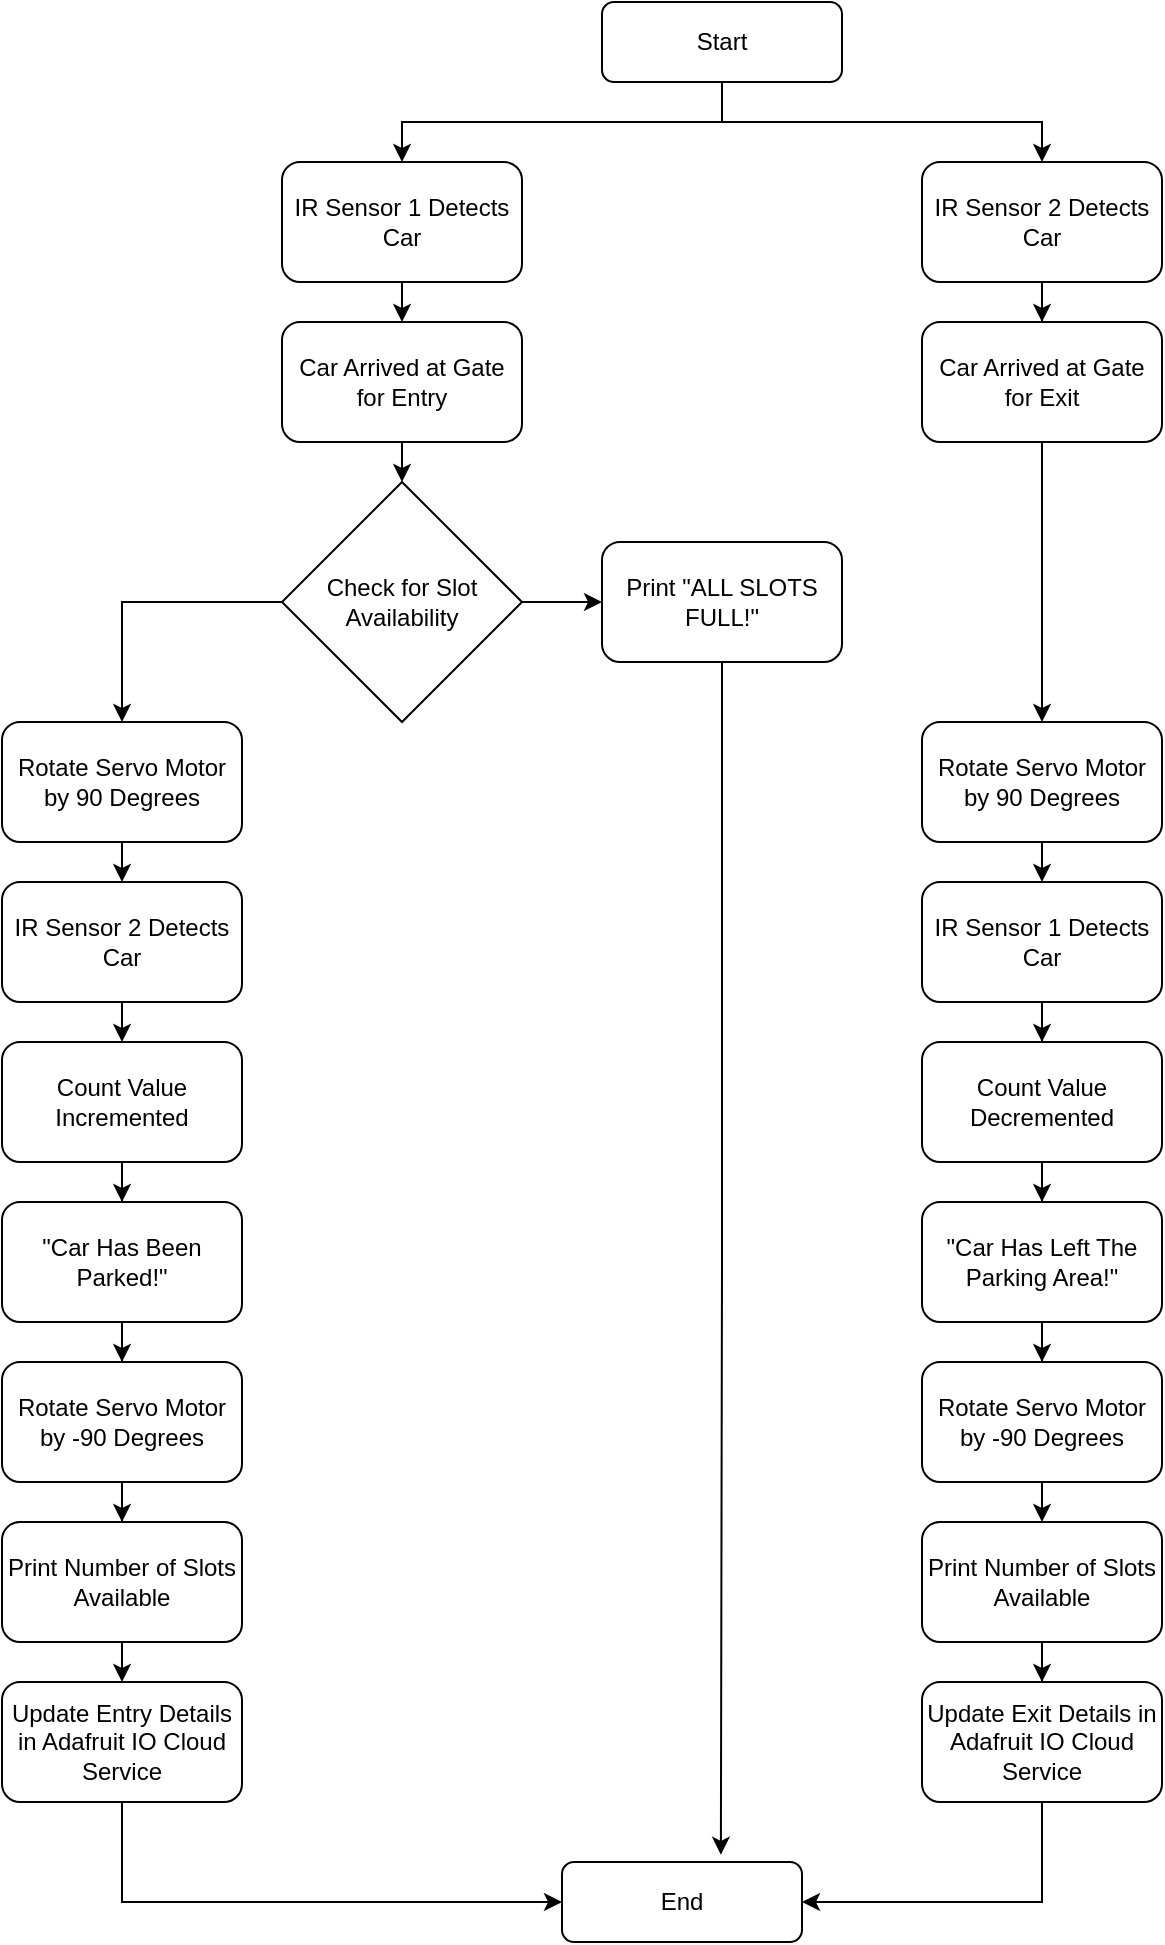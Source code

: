 <mxfile version="20.6.2" type="device"><diagram id="C5RBs43oDa-KdzZeNtuy" name="Page-1"><mxGraphModel dx="2714" dy="1140" grid="1" gridSize="10" guides="1" tooltips="1" connect="1" arrows="1" fold="1" page="1" pageScale="1" pageWidth="827" pageHeight="1169" math="0" shadow="0"><root><mxCell id="WIyWlLk6GJQsqaUBKTNV-0"/><mxCell id="WIyWlLk6GJQsqaUBKTNV-1" parent="WIyWlLk6GJQsqaUBKTNV-0"/><mxCell id="-YFMpBRL6wx21wM6VSQY-23" style="edgeStyle=orthogonalEdgeStyle;rounded=0;orthogonalLoop=1;jettySize=auto;html=1;exitX=0.5;exitY=1;exitDx=0;exitDy=0;entryX=0.5;entryY=0;entryDx=0;entryDy=0;" parent="WIyWlLk6GJQsqaUBKTNV-1" source="WIyWlLk6GJQsqaUBKTNV-3" target="-YFMpBRL6wx21wM6VSQY-0" edge="1"><mxGeometry relative="1" as="geometry"/></mxCell><mxCell id="-YFMpBRL6wx21wM6VSQY-25" style="edgeStyle=orthogonalEdgeStyle;rounded=0;orthogonalLoop=1;jettySize=auto;html=1;exitX=0.5;exitY=1;exitDx=0;exitDy=0;entryX=0.5;entryY=0;entryDx=0;entryDy=0;" parent="WIyWlLk6GJQsqaUBKTNV-1" source="WIyWlLk6GJQsqaUBKTNV-3" target="-YFMpBRL6wx21wM6VSQY-24" edge="1"><mxGeometry relative="1" as="geometry"/></mxCell><mxCell id="WIyWlLk6GJQsqaUBKTNV-3" value="Start" style="rounded=1;whiteSpace=wrap;html=1;fontSize=12;glass=0;strokeWidth=1;shadow=0;" parent="WIyWlLk6GJQsqaUBKTNV-1" vertex="1"><mxGeometry x="220" y="80" width="120" height="40" as="geometry"/></mxCell><mxCell id="WIyWlLk6GJQsqaUBKTNV-11" value="End" style="rounded=1;whiteSpace=wrap;html=1;fontSize=12;glass=0;strokeWidth=1;shadow=0;" parent="WIyWlLk6GJQsqaUBKTNV-1" vertex="1"><mxGeometry x="200" y="1010" width="120" height="40" as="geometry"/></mxCell><mxCell id="-YFMpBRL6wx21wM6VSQY-59" style="edgeStyle=orthogonalEdgeStyle;rounded=0;orthogonalLoop=1;jettySize=auto;html=1;exitX=0.5;exitY=1;exitDx=0;exitDy=0;entryX=0.5;entryY=0;entryDx=0;entryDy=0;" parent="WIyWlLk6GJQsqaUBKTNV-1" source="-YFMpBRL6wx21wM6VSQY-0" target="-YFMpBRL6wx21wM6VSQY-1" edge="1"><mxGeometry relative="1" as="geometry"/></mxCell><mxCell id="-YFMpBRL6wx21wM6VSQY-0" value="IR Sensor 1 Detects Car" style="rounded=1;whiteSpace=wrap;html=1;" parent="WIyWlLk6GJQsqaUBKTNV-1" vertex="1"><mxGeometry x="60" y="160" width="120" height="60" as="geometry"/></mxCell><mxCell id="-YFMpBRL6wx21wM6VSQY-60" style="edgeStyle=orthogonalEdgeStyle;rounded=0;orthogonalLoop=1;jettySize=auto;html=1;exitX=0.5;exitY=1;exitDx=0;exitDy=0;entryX=0.5;entryY=0;entryDx=0;entryDy=0;" parent="WIyWlLk6GJQsqaUBKTNV-1" source="-YFMpBRL6wx21wM6VSQY-1" target="-YFMpBRL6wx21wM6VSQY-20" edge="1"><mxGeometry relative="1" as="geometry"/></mxCell><mxCell id="-YFMpBRL6wx21wM6VSQY-1" value="Car Arrived at Gate for Entry" style="rounded=1;whiteSpace=wrap;html=1;" parent="WIyWlLk6GJQsqaUBKTNV-1" vertex="1"><mxGeometry x="60" y="240" width="120" height="60" as="geometry"/></mxCell><mxCell id="-YFMpBRL6wx21wM6VSQY-13" style="edgeStyle=orthogonalEdgeStyle;rounded=0;orthogonalLoop=1;jettySize=auto;html=1;exitX=0.5;exitY=1;exitDx=0;exitDy=0;entryX=0.5;entryY=0;entryDx=0;entryDy=0;" parent="WIyWlLk6GJQsqaUBKTNV-1" source="-YFMpBRL6wx21wM6VSQY-2" target="-YFMpBRL6wx21wM6VSQY-3" edge="1"><mxGeometry relative="1" as="geometry"/></mxCell><mxCell id="-YFMpBRL6wx21wM6VSQY-2" value="Rotate Servo Motor by 90 Degrees" style="rounded=1;whiteSpace=wrap;html=1;" parent="WIyWlLk6GJQsqaUBKTNV-1" vertex="1"><mxGeometry x="-80" y="440" width="120" height="60" as="geometry"/></mxCell><mxCell id="-YFMpBRL6wx21wM6VSQY-29" style="edgeStyle=orthogonalEdgeStyle;rounded=0;orthogonalLoop=1;jettySize=auto;html=1;exitX=0.5;exitY=1;exitDx=0;exitDy=0;entryX=0.5;entryY=0;entryDx=0;entryDy=0;" parent="WIyWlLk6GJQsqaUBKTNV-1" source="-YFMpBRL6wx21wM6VSQY-3" target="-YFMpBRL6wx21wM6VSQY-21" edge="1"><mxGeometry relative="1" as="geometry"/></mxCell><mxCell id="-YFMpBRL6wx21wM6VSQY-3" value="IR Sensor 2 Detects Car" style="rounded=1;whiteSpace=wrap;html=1;" parent="WIyWlLk6GJQsqaUBKTNV-1" vertex="1"><mxGeometry x="-80" y="520" width="120" height="60" as="geometry"/></mxCell><mxCell id="-YFMpBRL6wx21wM6VSQY-15" style="edgeStyle=orthogonalEdgeStyle;rounded=0;orthogonalLoop=1;jettySize=auto;html=1;exitX=0.5;exitY=1;exitDx=0;exitDy=0;" parent="WIyWlLk6GJQsqaUBKTNV-1" source="-YFMpBRL6wx21wM6VSQY-4" target="-YFMpBRL6wx21wM6VSQY-5" edge="1"><mxGeometry relative="1" as="geometry"/></mxCell><mxCell id="-YFMpBRL6wx21wM6VSQY-4" value="&quot;Car Has Been Parked!&quot;" style="rounded=1;whiteSpace=wrap;html=1;" parent="WIyWlLk6GJQsqaUBKTNV-1" vertex="1"><mxGeometry x="-80" y="680" width="120" height="60" as="geometry"/></mxCell><mxCell id="-YFMpBRL6wx21wM6VSQY-47" style="edgeStyle=orthogonalEdgeStyle;rounded=0;orthogonalLoop=1;jettySize=auto;html=1;exitX=0.5;exitY=1;exitDx=0;exitDy=0;" parent="WIyWlLk6GJQsqaUBKTNV-1" source="-YFMpBRL6wx21wM6VSQY-5" target="-YFMpBRL6wx21wM6VSQY-41" edge="1"><mxGeometry relative="1" as="geometry"/></mxCell><mxCell id="-YFMpBRL6wx21wM6VSQY-5" value="Rotate Servo Motor by -90 Degrees" style="rounded=1;whiteSpace=wrap;html=1;" parent="WIyWlLk6GJQsqaUBKTNV-1" vertex="1"><mxGeometry x="-80" y="760" width="120" height="60" as="geometry"/></mxCell><mxCell id="-YFMpBRL6wx21wM6VSQY-16" style="edgeStyle=orthogonalEdgeStyle;rounded=0;orthogonalLoop=1;jettySize=auto;html=1;exitX=0.5;exitY=1;exitDx=0;exitDy=0;entryX=0.5;entryY=0;entryDx=0;entryDy=0;" parent="WIyWlLk6GJQsqaUBKTNV-1" source="-YFMpBRL6wx21wM6VSQY-6" target="-YFMpBRL6wx21wM6VSQY-7" edge="1"><mxGeometry relative="1" as="geometry"/></mxCell><mxCell id="-YFMpBRL6wx21wM6VSQY-6" value="Car Arrived at Gate for Exit" style="rounded=1;whiteSpace=wrap;html=1;" parent="WIyWlLk6GJQsqaUBKTNV-1" vertex="1"><mxGeometry x="380" y="240" width="120" height="60" as="geometry"/></mxCell><mxCell id="-YFMpBRL6wx21wM6VSQY-17" style="edgeStyle=orthogonalEdgeStyle;rounded=0;orthogonalLoop=1;jettySize=auto;html=1;exitX=0.5;exitY=1;exitDx=0;exitDy=0;entryX=0.5;entryY=0;entryDx=0;entryDy=0;" parent="WIyWlLk6GJQsqaUBKTNV-1" source="-YFMpBRL6wx21wM6VSQY-7" target="-YFMpBRL6wx21wM6VSQY-8" edge="1"><mxGeometry relative="1" as="geometry"/></mxCell><mxCell id="-YFMpBRL6wx21wM6VSQY-7" value="Rotate Servo Motor by 90 Degrees" style="rounded=1;whiteSpace=wrap;html=1;" parent="WIyWlLk6GJQsqaUBKTNV-1" vertex="1"><mxGeometry x="380" y="440" width="120" height="60" as="geometry"/></mxCell><mxCell id="-YFMpBRL6wx21wM6VSQY-33" value="" style="edgeStyle=orthogonalEdgeStyle;rounded=0;orthogonalLoop=1;jettySize=auto;html=1;" parent="WIyWlLk6GJQsqaUBKTNV-1" source="-YFMpBRL6wx21wM6VSQY-8" target="-YFMpBRL6wx21wM6VSQY-22" edge="1"><mxGeometry relative="1" as="geometry"/></mxCell><mxCell id="-YFMpBRL6wx21wM6VSQY-8" value="IR Sensor 1 Detects Car" style="rounded=1;whiteSpace=wrap;html=1;" parent="WIyWlLk6GJQsqaUBKTNV-1" vertex="1"><mxGeometry x="380" y="520" width="120" height="60" as="geometry"/></mxCell><mxCell id="-YFMpBRL6wx21wM6VSQY-19" style="edgeStyle=orthogonalEdgeStyle;rounded=0;orthogonalLoop=1;jettySize=auto;html=1;exitX=0.5;exitY=1;exitDx=0;exitDy=0;" parent="WIyWlLk6GJQsqaUBKTNV-1" source="-YFMpBRL6wx21wM6VSQY-9" target="-YFMpBRL6wx21wM6VSQY-10" edge="1"><mxGeometry relative="1" as="geometry"/></mxCell><mxCell id="-YFMpBRL6wx21wM6VSQY-9" value="&quot;Car Has Left The Parking Area!&quot;" style="rounded=1;whiteSpace=wrap;html=1;" parent="WIyWlLk6GJQsqaUBKTNV-1" vertex="1"><mxGeometry x="380" y="680" width="120" height="60" as="geometry"/></mxCell><mxCell id="-YFMpBRL6wx21wM6VSQY-45" style="edgeStyle=orthogonalEdgeStyle;rounded=0;orthogonalLoop=1;jettySize=auto;html=1;exitX=0.5;exitY=1;exitDx=0;exitDy=0;entryX=0.5;entryY=0;entryDx=0;entryDy=0;" parent="WIyWlLk6GJQsqaUBKTNV-1" source="-YFMpBRL6wx21wM6VSQY-10" target="-YFMpBRL6wx21wM6VSQY-43" edge="1"><mxGeometry relative="1" as="geometry"/></mxCell><mxCell id="-YFMpBRL6wx21wM6VSQY-10" value="Rotate Servo Motor by -90 Degrees" style="rounded=1;whiteSpace=wrap;html=1;" parent="WIyWlLk6GJQsqaUBKTNV-1" vertex="1"><mxGeometry x="380" y="760" width="120" height="60" as="geometry"/></mxCell><mxCell id="-YFMpBRL6wx21wM6VSQY-40" style="edgeStyle=orthogonalEdgeStyle;rounded=0;orthogonalLoop=1;jettySize=auto;html=1;exitX=1;exitY=0.5;exitDx=0;exitDy=0;entryX=0;entryY=0.5;entryDx=0;entryDy=0;" parent="WIyWlLk6GJQsqaUBKTNV-1" source="-YFMpBRL6wx21wM6VSQY-20" target="-YFMpBRL6wx21wM6VSQY-38" edge="1"><mxGeometry relative="1" as="geometry"/></mxCell><mxCell id="-YFMpBRL6wx21wM6VSQY-61" style="edgeStyle=orthogonalEdgeStyle;rounded=0;orthogonalLoop=1;jettySize=auto;html=1;exitX=0;exitY=0.5;exitDx=0;exitDy=0;entryX=0.5;entryY=0;entryDx=0;entryDy=0;" parent="WIyWlLk6GJQsqaUBKTNV-1" source="-YFMpBRL6wx21wM6VSQY-20" target="-YFMpBRL6wx21wM6VSQY-2" edge="1"><mxGeometry relative="1" as="geometry"/></mxCell><mxCell id="-YFMpBRL6wx21wM6VSQY-20" value="Check for Slot Availability" style="rhombus;whiteSpace=wrap;html=1;" parent="WIyWlLk6GJQsqaUBKTNV-1" vertex="1"><mxGeometry x="60" y="320" width="120" height="120" as="geometry"/></mxCell><mxCell id="-YFMpBRL6wx21wM6VSQY-32" value="" style="edgeStyle=orthogonalEdgeStyle;rounded=0;orthogonalLoop=1;jettySize=auto;html=1;" parent="WIyWlLk6GJQsqaUBKTNV-1" source="-YFMpBRL6wx21wM6VSQY-21" target="-YFMpBRL6wx21wM6VSQY-4" edge="1"><mxGeometry relative="1" as="geometry"/></mxCell><mxCell id="-YFMpBRL6wx21wM6VSQY-21" value="Count Value Incremented" style="rounded=1;whiteSpace=wrap;html=1;" parent="WIyWlLk6GJQsqaUBKTNV-1" vertex="1"><mxGeometry x="-80" y="600" width="120" height="60" as="geometry"/></mxCell><mxCell id="-YFMpBRL6wx21wM6VSQY-34" value="" style="edgeStyle=orthogonalEdgeStyle;rounded=0;orthogonalLoop=1;jettySize=auto;html=1;" parent="WIyWlLk6GJQsqaUBKTNV-1" source="-YFMpBRL6wx21wM6VSQY-22" target="-YFMpBRL6wx21wM6VSQY-9" edge="1"><mxGeometry relative="1" as="geometry"/></mxCell><mxCell id="-YFMpBRL6wx21wM6VSQY-22" value="Count Value Decremented" style="rounded=1;whiteSpace=wrap;html=1;" parent="WIyWlLk6GJQsqaUBKTNV-1" vertex="1"><mxGeometry x="380" y="600" width="120" height="60" as="geometry"/></mxCell><mxCell id="-YFMpBRL6wx21wM6VSQY-35" value="" style="edgeStyle=orthogonalEdgeStyle;rounded=0;orthogonalLoop=1;jettySize=auto;html=1;" parent="WIyWlLk6GJQsqaUBKTNV-1" source="-YFMpBRL6wx21wM6VSQY-24" target="-YFMpBRL6wx21wM6VSQY-6" edge="1"><mxGeometry relative="1" as="geometry"/></mxCell><mxCell id="-YFMpBRL6wx21wM6VSQY-24" value="IR Sensor 2 Detects Car" style="rounded=1;whiteSpace=wrap;html=1;" parent="WIyWlLk6GJQsqaUBKTNV-1" vertex="1"><mxGeometry x="380" y="160" width="120" height="60" as="geometry"/></mxCell><mxCell id="-YFMpBRL6wx21wM6VSQY-56" style="edgeStyle=orthogonalEdgeStyle;rounded=0;orthogonalLoop=1;jettySize=auto;html=1;exitX=0.5;exitY=1;exitDx=0;exitDy=0;entryX=0.662;entryY=-0.09;entryDx=0;entryDy=0;entryPerimeter=0;" parent="WIyWlLk6GJQsqaUBKTNV-1" source="-YFMpBRL6wx21wM6VSQY-38" target="WIyWlLk6GJQsqaUBKTNV-11" edge="1"><mxGeometry relative="1" as="geometry"/></mxCell><mxCell id="-YFMpBRL6wx21wM6VSQY-38" value="Print &quot;ALL SLOTS FULL!&quot;" style="rounded=1;whiteSpace=wrap;html=1;" parent="WIyWlLk6GJQsqaUBKTNV-1" vertex="1"><mxGeometry x="220" y="350" width="120" height="60" as="geometry"/></mxCell><mxCell id="-YFMpBRL6wx21wM6VSQY-48" style="edgeStyle=orthogonalEdgeStyle;rounded=0;orthogonalLoop=1;jettySize=auto;html=1;exitX=0.5;exitY=1;exitDx=0;exitDy=0;entryX=0.5;entryY=0;entryDx=0;entryDy=0;" parent="WIyWlLk6GJQsqaUBKTNV-1" source="-YFMpBRL6wx21wM6VSQY-41" target="-YFMpBRL6wx21wM6VSQY-42" edge="1"><mxGeometry relative="1" as="geometry"/></mxCell><mxCell id="-YFMpBRL6wx21wM6VSQY-41" value="Print Number of Slots Available" style="rounded=1;whiteSpace=wrap;html=1;" parent="WIyWlLk6GJQsqaUBKTNV-1" vertex="1"><mxGeometry x="-80" y="840" width="120" height="60" as="geometry"/></mxCell><mxCell id="-YFMpBRL6wx21wM6VSQY-57" style="edgeStyle=orthogonalEdgeStyle;rounded=0;orthogonalLoop=1;jettySize=auto;html=1;exitX=0.5;exitY=1;exitDx=0;exitDy=0;entryX=0;entryY=0.5;entryDx=0;entryDy=0;" parent="WIyWlLk6GJQsqaUBKTNV-1" source="-YFMpBRL6wx21wM6VSQY-42" target="WIyWlLk6GJQsqaUBKTNV-11" edge="1"><mxGeometry relative="1" as="geometry"/></mxCell><mxCell id="-YFMpBRL6wx21wM6VSQY-42" value="Update Entry Details in Adafruit IO Cloud Service" style="rounded=1;whiteSpace=wrap;html=1;" parent="WIyWlLk6GJQsqaUBKTNV-1" vertex="1"><mxGeometry x="-80" y="920" width="120" height="60" as="geometry"/></mxCell><mxCell id="-YFMpBRL6wx21wM6VSQY-46" style="edgeStyle=orthogonalEdgeStyle;rounded=0;orthogonalLoop=1;jettySize=auto;html=1;exitX=0.5;exitY=1;exitDx=0;exitDy=0;" parent="WIyWlLk6GJQsqaUBKTNV-1" source="-YFMpBRL6wx21wM6VSQY-43" target="-YFMpBRL6wx21wM6VSQY-44" edge="1"><mxGeometry relative="1" as="geometry"/></mxCell><mxCell id="-YFMpBRL6wx21wM6VSQY-43" value="Print Number of Slots Available" style="rounded=1;whiteSpace=wrap;html=1;" parent="WIyWlLk6GJQsqaUBKTNV-1" vertex="1"><mxGeometry x="380" y="840" width="120" height="60" as="geometry"/></mxCell><mxCell id="-YFMpBRL6wx21wM6VSQY-58" style="edgeStyle=orthogonalEdgeStyle;rounded=0;orthogonalLoop=1;jettySize=auto;html=1;exitX=0.5;exitY=1;exitDx=0;exitDy=0;entryX=1;entryY=0.5;entryDx=0;entryDy=0;" parent="WIyWlLk6GJQsqaUBKTNV-1" source="-YFMpBRL6wx21wM6VSQY-44" target="WIyWlLk6GJQsqaUBKTNV-11" edge="1"><mxGeometry relative="1" as="geometry"/></mxCell><mxCell id="-YFMpBRL6wx21wM6VSQY-44" value="Update Exit Details in Adafruit IO Cloud Service" style="rounded=1;whiteSpace=wrap;html=1;" parent="WIyWlLk6GJQsqaUBKTNV-1" vertex="1"><mxGeometry x="380" y="920" width="120" height="60" as="geometry"/></mxCell></root></mxGraphModel></diagram></mxfile>